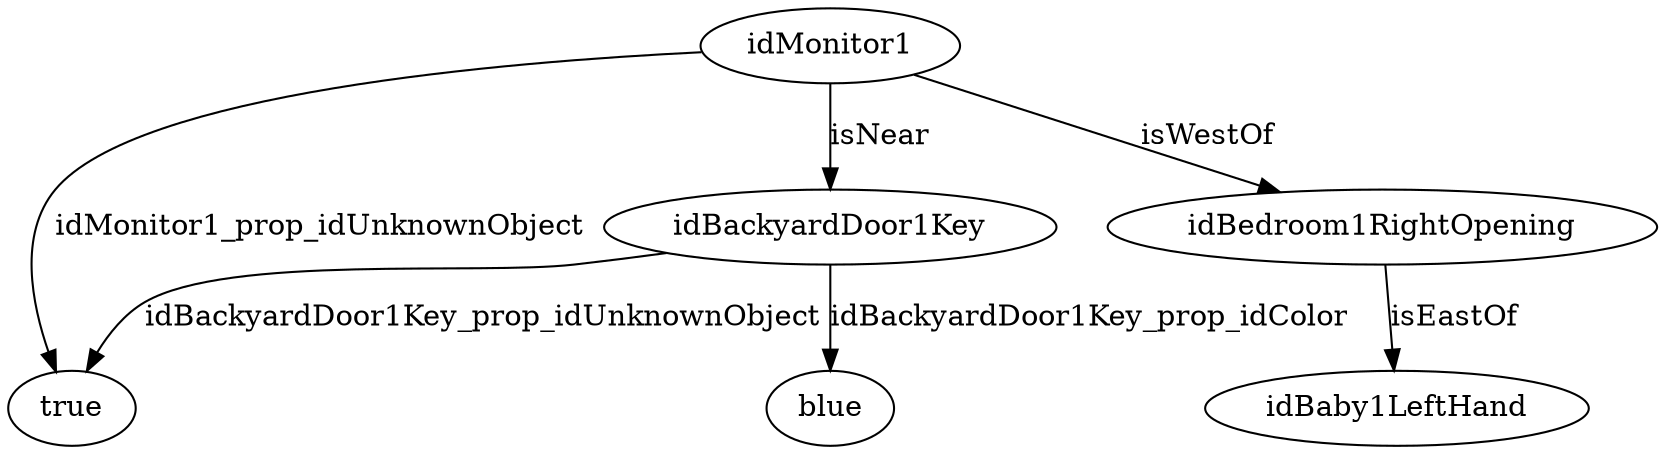 strict digraph  {
idMonitor1 [node_type=entity_node, root=root];
true;
idBackyardDoor1Key;
blue;
idBedroom1RightOpening;
idBaby1LeftHand;
idMonitor1 -> true  [edge_type=property, label=idMonitor1_prop_idUnknownObject];
idMonitor1 -> idBackyardDoor1Key  [edge_type=relationship, label=isNear];
idMonitor1 -> idBedroom1RightOpening  [edge_type=relationship, label=isWestOf];
idBackyardDoor1Key -> blue  [edge_type=property, label=idBackyardDoor1Key_prop_idColor];
idBackyardDoor1Key -> true  [edge_type=property, label=idBackyardDoor1Key_prop_idUnknownObject];
idBedroom1RightOpening -> idBaby1LeftHand  [edge_type=relationship, label=isEastOf];
}
